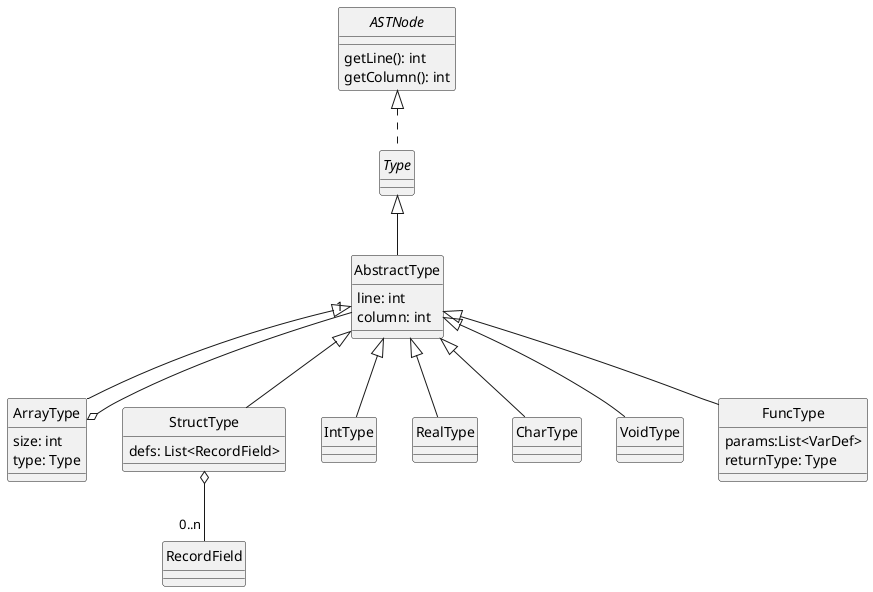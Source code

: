 @startuml Types
skinparam style strictuml
skinparam monochrome true

interface ASTNode {
    getLine(): int
    getColumn(): int
}

interface Type

class AbstractType {
    line: int
    column: int
}

ASTNode <|.. Type

ArrayType o-- "1" AbstractType
StructType o-- "0..n" RecordField

class ArrayType {
size: int
    type: Type
}
class StructType {
    defs: List<RecordField>
}

class IntType
class RealType
class CharType
class VoidType
class FuncType {
    params:List<VarDef>
    returnType: Type
}

Type <|-- AbstractType

AbstractType <|-- ArrayType
AbstractType <|-- StructType
AbstractType <|-- FuncType

AbstractType <|-- IntType
AbstractType <|-- RealType
AbstractType <|-- CharType
AbstractType <|-- VoidType


@enduml
